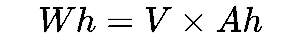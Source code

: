 <mxfile version="14.2.4" type="embed">
    <diagram id="rJOnGa1QxiRa2Mr5iQem" name="Page-1">
        <mxGraphModel dx="699" dy="516" grid="1" gridSize="10" guides="1" tooltips="1" connect="1" arrows="1" fold="1" page="1" pageScale="1" pageWidth="827" pageHeight="1169" math="1" shadow="0">
            <root>
                <mxCell id="0"/>
                <mxCell id="1" parent="0"/>
                <mxCell id="50" value="$$Wh=V\times Ah$$" style="text;html=1;align=center;verticalAlign=middle;resizable=0;points=[];autosize=1;fontSize=15;" parent="1" vertex="1">
                    <mxGeometry x="225" y="50" width="150" height="20" as="geometry"/>
                </mxCell>
            </root>
        </mxGraphModel>
    </diagram>
</mxfile>